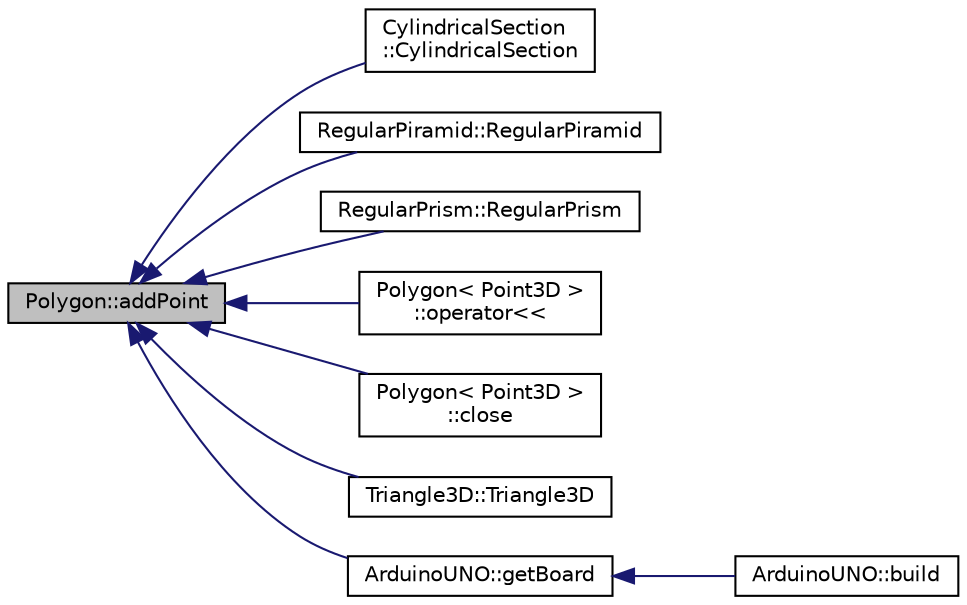 digraph "Polygon::addPoint"
{
  edge [fontname="Helvetica",fontsize="10",labelfontname="Helvetica",labelfontsize="10"];
  node [fontname="Helvetica",fontsize="10",shape=record];
  rankdir="LR";
  Node7 [label="Polygon::addPoint",height=0.2,width=0.4,color="black", fillcolor="grey75", style="filled", fontcolor="black"];
  Node7 -> Node8 [dir="back",color="midnightblue",fontsize="10",style="solid",fontname="Helvetica"];
  Node8 [label="CylindricalSection\l::CylindricalSection",height=0.2,width=0.4,color="black", fillcolor="white", style="filled",URL="$classCylindricalSection.html#a72ba130be49d400a5a0aa0a365e7c900",tooltip="Constructor. "];
  Node7 -> Node9 [dir="back",color="midnightblue",fontsize="10",style="solid",fontname="Helvetica"];
  Node9 [label="RegularPiramid::RegularPiramid",height=0.2,width=0.4,color="black", fillcolor="white", style="filled",URL="$classRegularPiramid.html#a29ebc7f41a66e9bba3b51e2007470b58",tooltip="Constructor. "];
  Node7 -> Node10 [dir="back",color="midnightblue",fontsize="10",style="solid",fontname="Helvetica"];
  Node10 [label="RegularPrism::RegularPrism",height=0.2,width=0.4,color="black", fillcolor="white", style="filled",URL="$classRegularPrism.html#aeecb6ee153c829788c847e82f9eca3b0",tooltip="Constructor. "];
  Node7 -> Node11 [dir="back",color="midnightblue",fontsize="10",style="solid",fontname="Helvetica"];
  Node11 [label="Polygon\< Point3D \>\l::operator\<\<",height=0.2,width=0.4,color="black", fillcolor="white", style="filled",URL="$classPolygon.html#aa34c064278f38cca2ca245a379317e89",tooltip="Adds a point with insertor syntax. "];
  Node7 -> Node12 [dir="back",color="midnightblue",fontsize="10",style="solid",fontname="Helvetica"];
  Node12 [label="Polygon\< Point3D \>\l::close",height=0.2,width=0.4,color="black", fillcolor="white", style="filled",URL="$classPolygon.html#a21ee9bf6e9f6ea3ec4faf16a4b36f3e9",tooltip="Close the polygon. "];
  Node7 -> Node13 [dir="back",color="midnightblue",fontsize="10",style="solid",fontname="Helvetica"];
  Node13 [label="Triangle3D::Triangle3D",height=0.2,width=0.4,color="black", fillcolor="white", style="filled",URL="$classTriangle3D.html#ae2f40a451a0df3c4f0c2f3f5f8497958",tooltip="Default parametrized constructor. "];
  Node7 -> Node14 [dir="back",color="midnightblue",fontsize="10",style="solid",fontname="Helvetica"];
  Node14 [label="ArduinoUNO::getBoard",height=0.2,width=0.4,color="black", fillcolor="white", style="filled",URL="$classArduinoUNO.html#a2765f8e142d0668f66270d15dfb30296",tooltip="returns a component only with the board "];
  Node14 -> Node15 [dir="back",color="midnightblue",fontsize="10",style="solid",fontname="Helvetica"];
  Node15 [label="ArduinoUNO::build",height=0.2,width=0.4,color="black", fillcolor="white", style="filled",URL="$classArduinoUNO.html#a3f36db05b8094951b6a0372fae99e390",tooltip="Build the piece. "];
}
